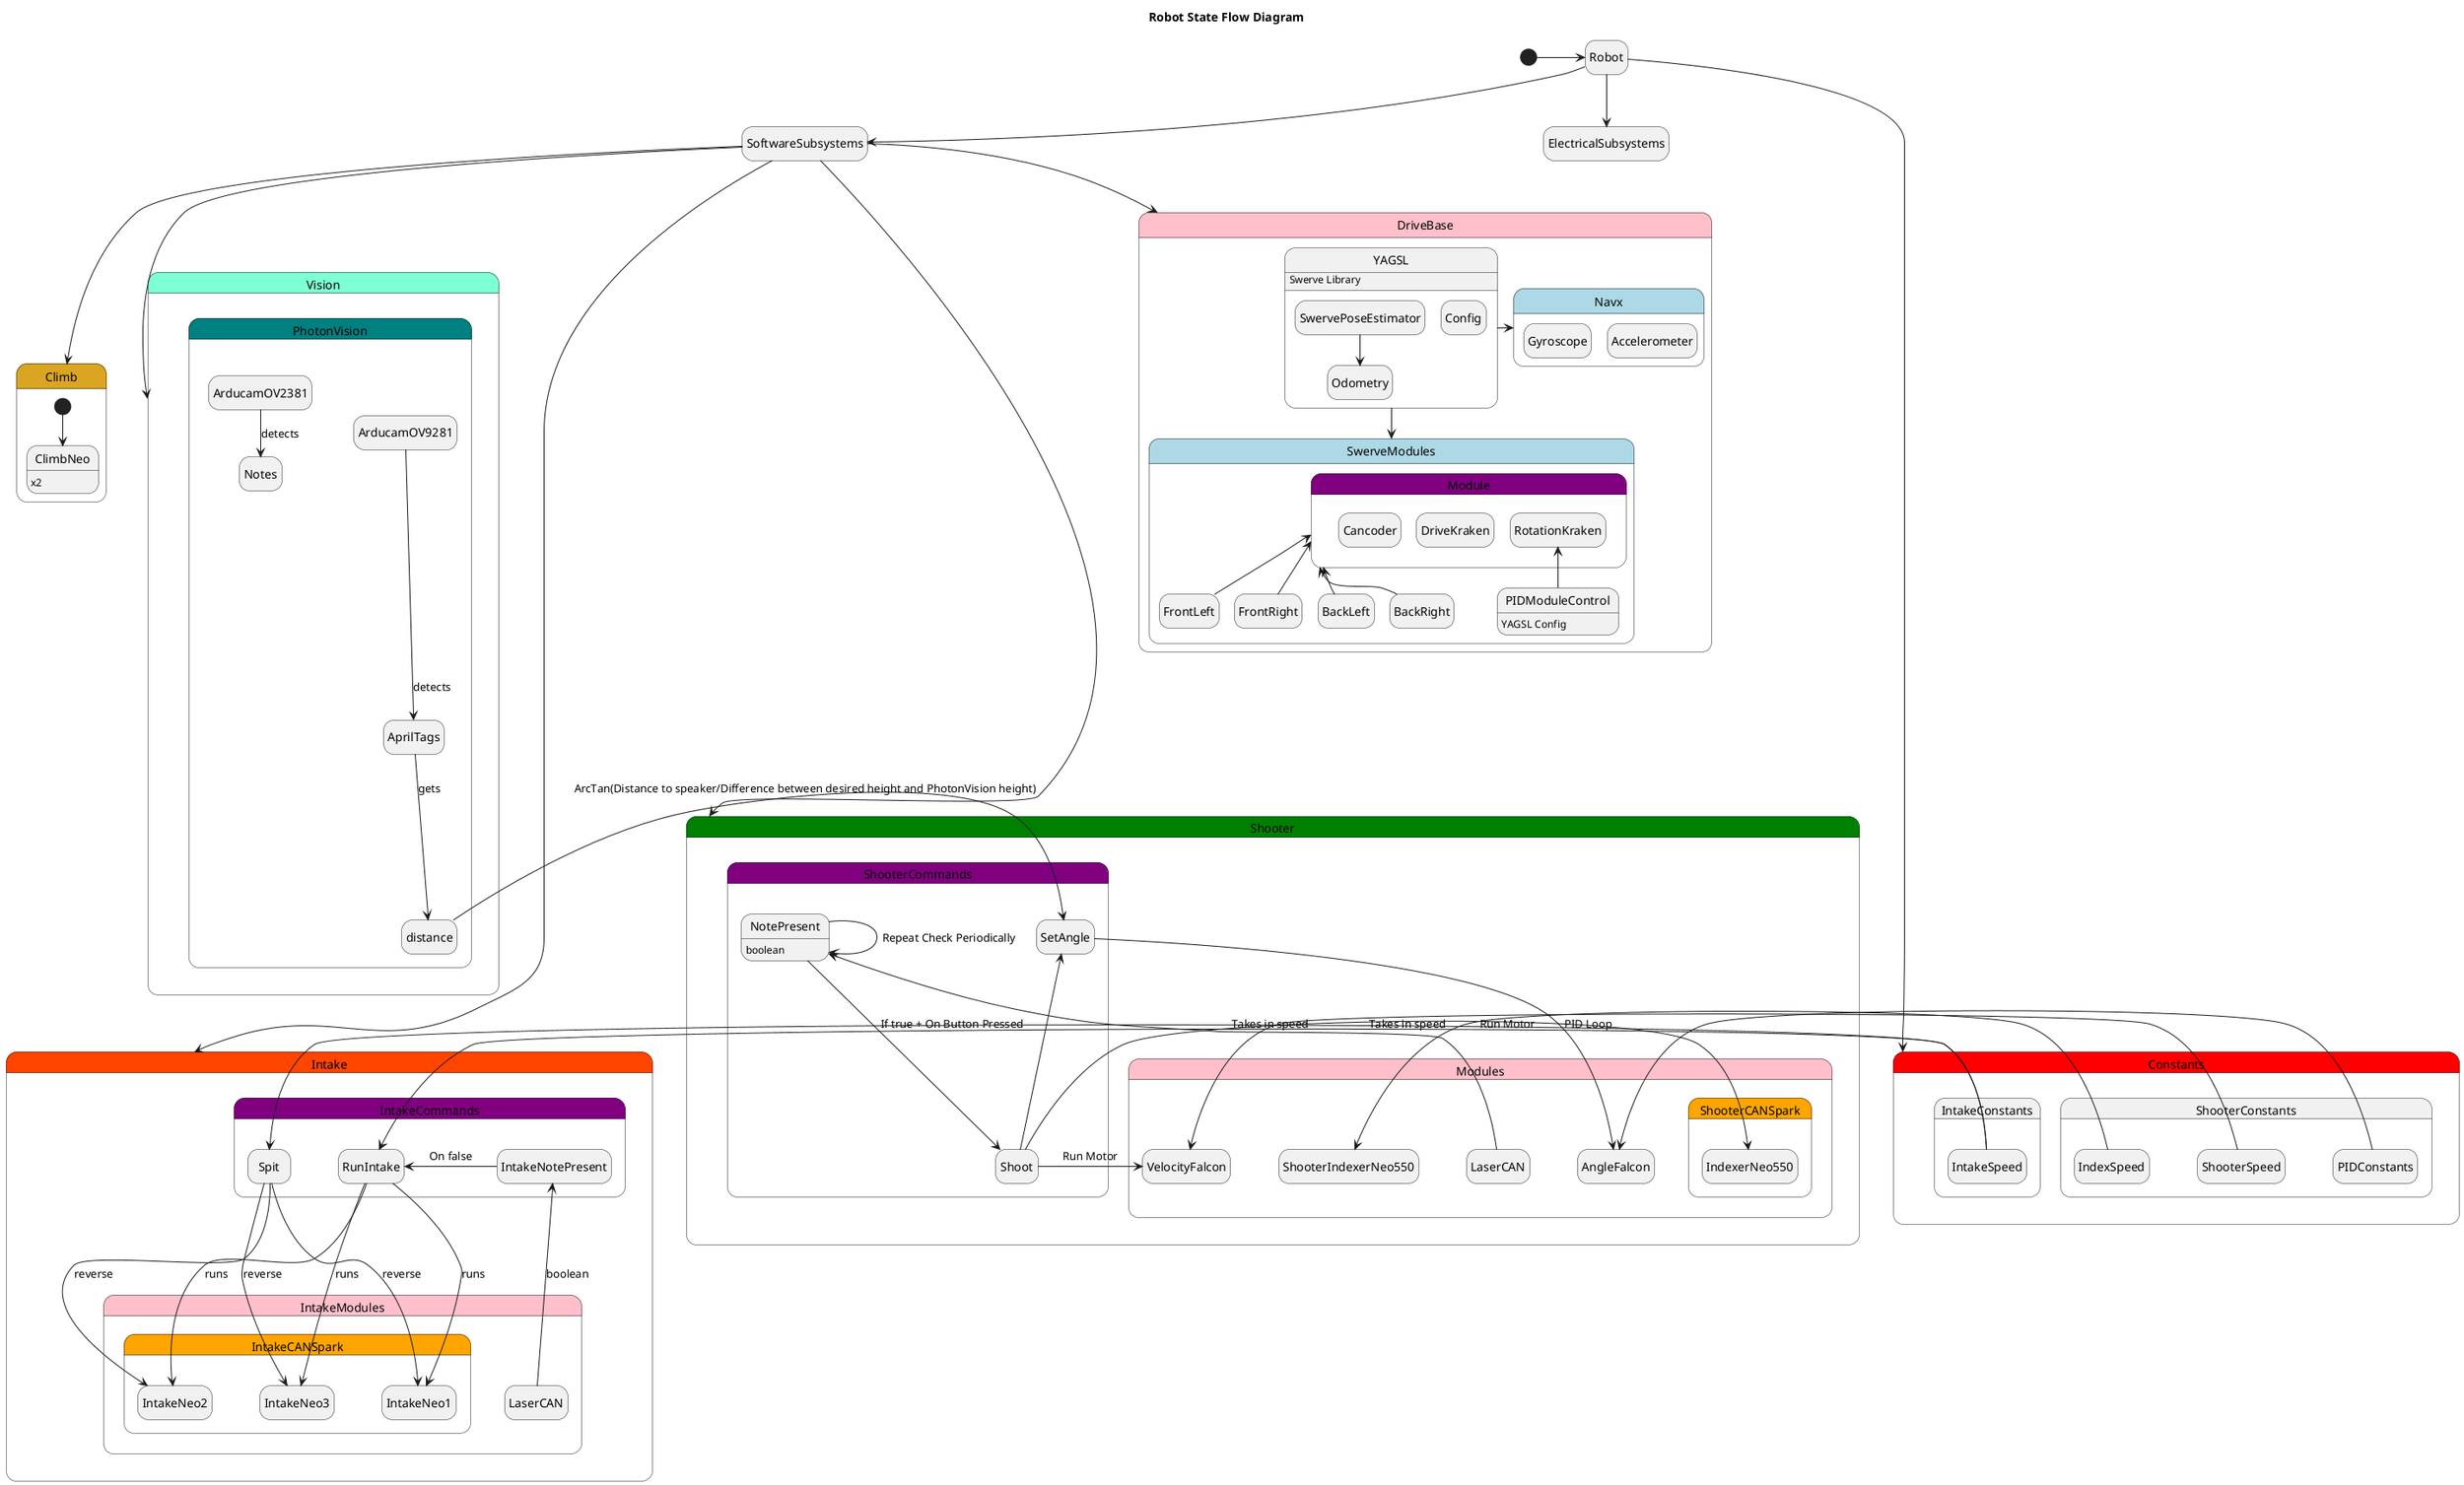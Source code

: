 @startuml

hide empty description

Title Robot State Flow Diagram

[*] -> Robot

Robot --> SoftwareSubsystems
state Constants #red{
  state ShooterConstants{
    state IndexSpeed
    state ShooterSpeed
    state PIDConstants
  }
  state IntakeConstants{
    state IntakeSpeed
  }
}
Robot -d-> Constants



SoftwareSubsystems --> DriveBase

State DriveBase #pink {
  state YAGSL
  YAGSL --> SwerveModules
  YAGSL : Swerve Library
  state YAGSL {
    SwervePoseEstimator -d-> Odometry
    state Config
  }
  state SwerveModules #lightblue {
    state "FrontLeft" as fl
    state "FrontRight" as fr
    state "BackLeft" as bl
    state "BackRight" as br
    
    state Module #purple {
      state DriveKraken
      state RotationKraken
      state Cancoder
    }
    
    Module <-u- fl
    Module <-u- br
    Module <-u- bl
    Module <-u- fr
    

    state "PIDModuleControl" as drpid
    state drpid {
    
    }
    
    drpid : YAGSL Config
    drpid -u-> RotationKraken
    
    
    
  }

  YAGSL -r-> Navx
  State Navx #lightblue{
    
    State Gyroscope
    State Accelerometer
  }
}

SoftwareSubsystems --> Intake

state Intake #orangered  {
  state IntakeModules #pink{
      state IntakeCANSpark #orange{
        state IntakeNeo1
        state IntakeNeo2
        state IntakeNeo3
      }
     state LaserCAN
  }
  state IntakeCommands #purple{
      state Spit
      state RunIntake
      LaserCAN -d-> IntakeNotePresent : boolean
      IntakeNotePresent -> RunIntake : On false
      RunIntake -d-> IntakeNeo1 : runs
      RunIntake -d-> IntakeNeo2 : runs
      RunIntake -d-> IntakeNeo3 : runs
      Spit -d-> IntakeNeo1 : reverse
      Spit -d-> IntakeNeo2 : reverse
      Spit -d-> IntakeNeo3 : reverse
  }
}

SoftwareSubsystems --> Shooter

state Shooter #green {
  state Modules #pink {
    state ShooterCANSpark #orange{
      state IndexerNeo550
    }
    state VelocityFalcon
    state AngleFalcon
    state Shooter.Modules.LaserCAN
  }
  state ShooterCommands #purple {
    state NotePresent
    state Shoot
    state SetAngle
  } 
  AngleFalcon <-d- SetAngle : PID Loop
  Shooter.Modules.LaserCAN -u-> NotePresent
  ShooterCommands.NotePresent : boolean
  ShooterCommands.NotePresent -> ShooterCommands.NotePresent : Repeat Check Periodically
  ShooterCommands.NotePresent -d-> Shoot : If true + On Button Pressed
  ShooterCommands.Shoot -u-> ShooterCommands.SetAngle
  ShooterCommands.Shoot -u-> Modules.VelocityFalcon : Run Motor
  ShooterCommands.Shoot -u-> Modules.ShooterCANSpark.IndexerNeo550 : Run Motor
}

SoftwareSubsystems --> Climb

state Climb #goldenrod{
  [*] -d-> ClimbNeo
  ClimbNeo : x2
  
}

SoftwareSubsystems --> Vision
state Vision #aquamarine {

 state PhotonVision #teal { 
  state "ArducamOV9281" as apcam
  AprilTags <-d- apcam : detects
  AprilTags -d-> distance : gets
  ||
  state "ArducamOV2381" as notecam
  Notes <-d- notecam : detects
  
  }
  
  
}

Robot --> ElectricalSubsystems


Vision.PhotonVision.distance -> Shooter.ShooterCommands.SetAngle : ArcTan(Distance to speaker/Difference between desired height and PhotonVision height)
Constants.ShooterConstants.PIDConstants -> Shooter.Modules.AngleFalcon
Constants.ShooterConstants.ShooterSpeed -> Shooter.Modules.VelocityFalcon
Constants.ShooterConstants.IndexSpeed -> Shooter.Modules.ShooterIndexerNeo550
Constants.IntakeConstants.IntakeSpeed -> Intake.IntakeCommands.RunIntake : Takes in speed
Constants.IntakeConstants.IntakeSpeed -> Intake.IntakeCommands.Spit : Takes in speed




@enduml